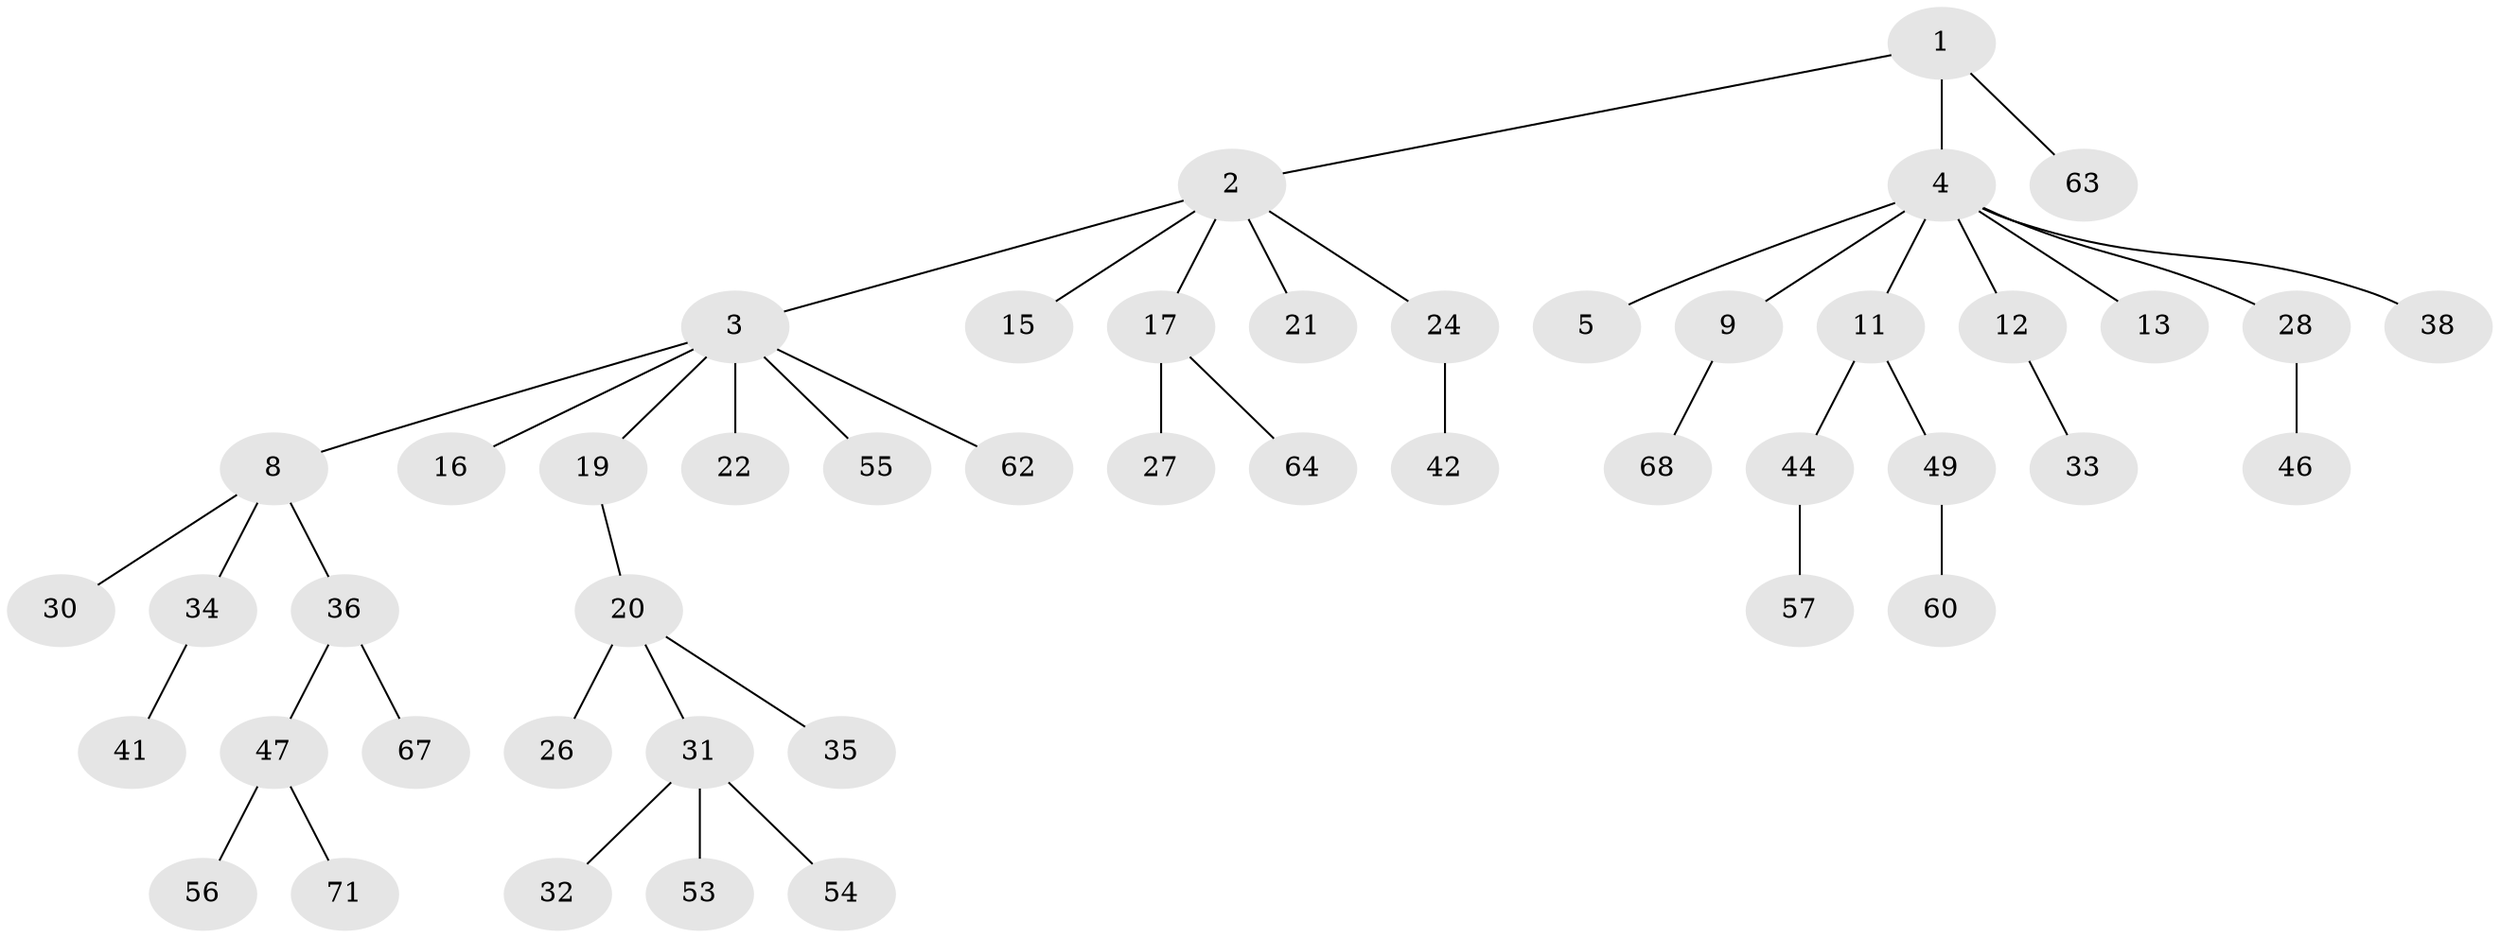 // original degree distribution, {3: 0.07042253521126761, 6: 0.028169014084507043, 7: 0.014084507042253521, 1: 0.4788732394366197, 4: 0.09859154929577464, 2: 0.30985915492957744}
// Generated by graph-tools (version 1.1) at 2025/11/02/27/25 16:11:28]
// undirected, 47 vertices, 46 edges
graph export_dot {
graph [start="1"]
  node [color=gray90,style=filled];
  1 [super="+14"];
  2 [super="+7"];
  3 [super="+10"];
  4 [super="+6"];
  5;
  8 [super="+29"];
  9 [super="+61"];
  11 [super="+52"];
  12 [super="+66"];
  13;
  15 [super="+18"];
  16 [super="+69"];
  17 [super="+48"];
  19;
  20 [super="+23"];
  21 [super="+25"];
  22 [super="+40"];
  24;
  26;
  27;
  28;
  30;
  31 [super="+37"];
  32;
  33 [super="+50"];
  34 [super="+65"];
  35 [super="+43"];
  36 [super="+39"];
  38;
  41 [super="+70"];
  42 [super="+45"];
  44;
  46;
  47 [super="+51"];
  49;
  53;
  54 [super="+58"];
  55 [super="+59"];
  56;
  57;
  60;
  62;
  63;
  64;
  67;
  68;
  71;
  1 -- 2;
  1 -- 4;
  1 -- 63;
  2 -- 3;
  2 -- 15;
  2 -- 17;
  2 -- 21;
  2 -- 24;
  3 -- 8;
  3 -- 16;
  3 -- 19;
  3 -- 22;
  3 -- 55;
  3 -- 62;
  4 -- 5;
  4 -- 13;
  4 -- 28;
  4 -- 38;
  4 -- 9;
  4 -- 11;
  4 -- 12;
  8 -- 30;
  8 -- 36;
  8 -- 34;
  9 -- 68;
  11 -- 44;
  11 -- 49;
  12 -- 33;
  17 -- 27;
  17 -- 64;
  19 -- 20;
  20 -- 26;
  20 -- 35;
  20 -- 31;
  24 -- 42;
  28 -- 46;
  31 -- 32;
  31 -- 54;
  31 -- 53;
  34 -- 41;
  36 -- 47;
  36 -- 67;
  44 -- 57;
  47 -- 56;
  47 -- 71;
  49 -- 60;
}
